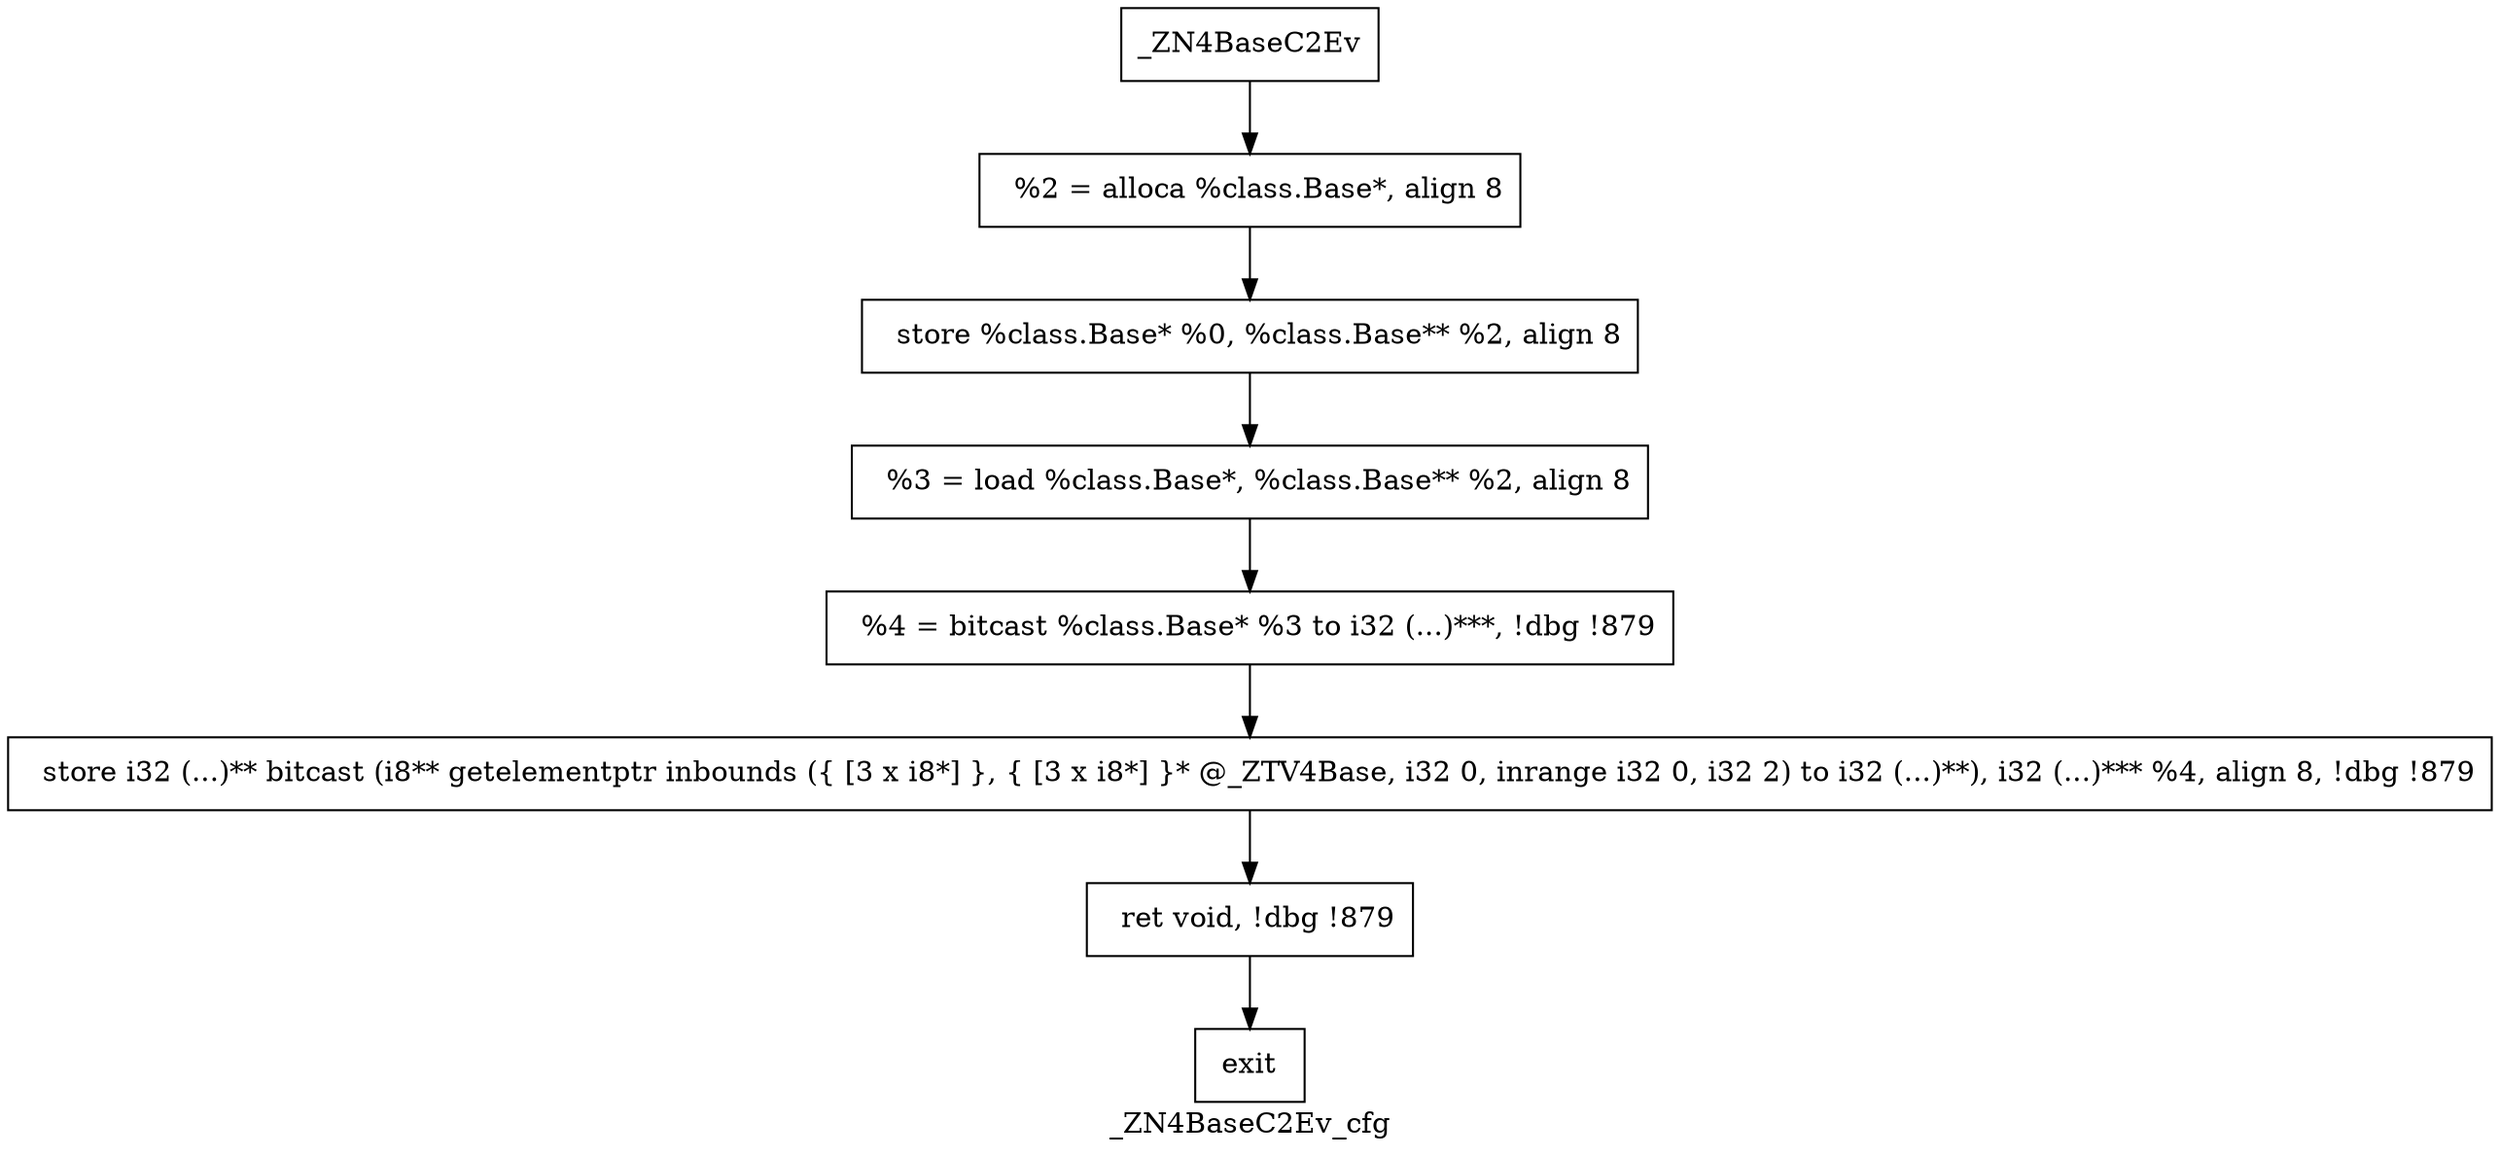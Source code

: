 digraph "_ZN4BaseC2Ev_cfg"{
	label="_ZN4BaseC2Ev_cfg";


	// Define the nodes
	N1 [shape=rectangle, color=black,label="_ZN4BaseC2Ev"];
	N2 [shape=rectangle, color=black,label="exit"];
	N3 [shape=rectangle, color=black,label="  %2 = alloca %class.Base*, align 8"];
	N4 [shape=rectangle, color=black,label="  store %class.Base* %0, %class.Base** %2, align 8"];
	N5 [shape=rectangle, color=black,label="  %3 = load %class.Base*, %class.Base** %2, align 8"];
	N6 [shape=rectangle, color=black,label="  %4 = bitcast %class.Base* %3 to i32 (...)***, !dbg !879"];
	N7 [shape=rectangle, color=black,label="  store i32 (...)** bitcast (i8** getelementptr inbounds ({ [3 x i8*] }, { [3 x i8*] }* @_ZTV4Base, i32 0, inrange i32 0, i32 2) to i32 (...)**), i32 (...)*** %4, align 8, !dbg !879"];
	N8 [shape=rectangle, color=black,label="  ret void, !dbg !879"];


	// Define the edges
	N1 -> N3[color=black,label=""];
	N3 -> N4[color=black,label=""];
	N4 -> N5[color=black,label=""];
	N5 -> N6[color=black,label=""];
	N6 -> N7[color=black,label=""];
	N7 -> N8[color=black,label=""];
	N8 -> N2[color=black,label=""];
}
